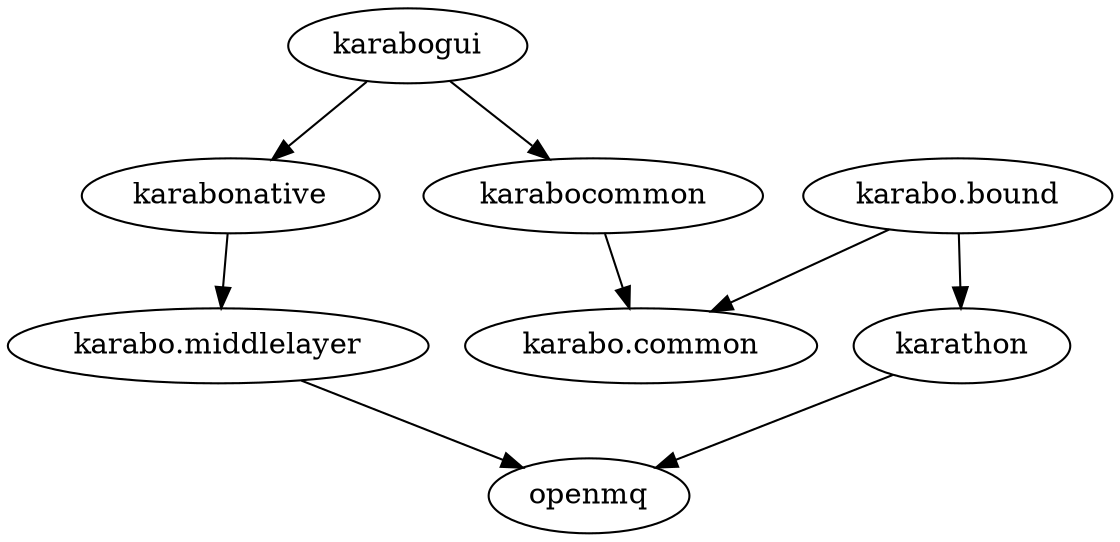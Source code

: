 digraph deps {
    "karabogui" -> "karabocommon"
    "karabogui" -> "karabonative"
    "karabonative" -> "karabo.middlelayer"
    "karabocommon" -> "karabo.common"
    "karabo.bound" -> "karabo.common"
    "karabo.bound" -> "karathon"
    "karathon" -> "openmq"
    "karabo.middlelayer" -> "openmq"
}
